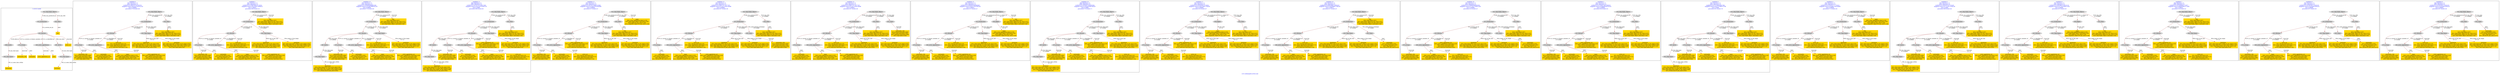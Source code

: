 digraph n0 {
fontcolor="blue"
remincross="true"
label="s18-s-indianapolis-artists.xml"
subgraph cluster_0 {
label="1-correct model"
n2[style="filled",color="white",fillcolor="lightgray",label="E12_Production1"];
n3[style="filled",color="white",fillcolor="lightgray",label="E21_Person1"];
n4[style="filled",color="white",fillcolor="lightgray",label="E69_Death1"];
n5[style="filled",color="white",fillcolor="lightgray",label="E74_Group1"];
n6[style="filled",color="white",fillcolor="lightgray",label="E82_Actor_Appellation1"];
n7[style="filled",color="white",fillcolor="lightgray",label="E67_Birth1"];
n8[shape="plaintext",style="filled",fillcolor="gold",label="artist_uri"];
n9[style="filled",color="white",fillcolor="lightgray",label="E22_Man-Made_Object1"];
n10[style="filled",color="white",fillcolor="lightgray",label="E35_Title1"];
n11[shape="plaintext",style="filled",fillcolor="gold",label="title"];
n12[style="filled",color="white",fillcolor="lightgray",label="E52_Time-Span1"];
n13[shape="plaintext",style="filled",fillcolor="gold",label="birthDate"];
n14[style="filled",color="white",fillcolor="lightgray",label="E52_Time-Span2"];
n15[shape="plaintext",style="filled",fillcolor="gold",label="deathDate"];
n16[shape="plaintext",style="filled",fillcolor="gold",label="nationality_URI"];
n17[shape="plaintext",style="filled",fillcolor="gold",label="nationality"];
n18[shape="plaintext",style="filled",fillcolor="gold",label="artist_appellation_uri"];
n19[shape="plaintext",style="filled",fillcolor="gold",label="name"];
}
subgraph cluster_1 {
label="candidate 0\nlink coherence:1.0\nnode coherence:1.0\nconfidence:0.4982437347656761\nmapping score:0.5619145782552254\ncost:13.99909\n-precision:0.79-recall:0.65"
n21[style="filled",color="white",fillcolor="lightgray",label="E12_Production1"];
n22[style="filled",color="white",fillcolor="lightgray",label="E21_Person1"];
n23[style="filled",color="white",fillcolor="lightgray",label="E52_Time-Span2"];
n24[style="filled",color="white",fillcolor="lightgray",label="E74_Group1"];
n25[style="filled",color="white",fillcolor="lightgray",label="E82_Actor_Appellation1"];
n26[style="filled",color="white",fillcolor="lightgray",label="E22_Man-Made_Object1"];
n27[style="filled",color="white",fillcolor="lightgray",label="E35_Title1"];
n28[shape="plaintext",style="filled",fillcolor="gold",label="deathDate\n[E52_Time-Span,P82b_end_of_the_end,0.534]\n[E52_Time-Span,P82_at_some_time_within,0.325]\n[E52_Time-Span,P82a_begin_of_the_begin,0.088]\n[E12_Production,P3_has_note,0.054]"];
n29[shape="plaintext",style="filled",fillcolor="gold",label="title\n[E35_Title,label,0.367]\n[E22_Man-Made_Object,P3_has_note,0.237]\n[E73_Information_Object,P3_has_note,0.203]\n[E22_Man-Made_Object,classLink,0.194]"];
n30[shape="plaintext",style="filled",fillcolor="gold",label="nationality_URI\n[E74_Group,classLink,0.668]\n[E55_Type,classLink,0.194]\n[E57_Material,classLink,0.089]\n[E55_Type,label,0.048]"];
n31[shape="plaintext",style="filled",fillcolor="gold",label="name\n[E82_Actor_Appellation,label,0.478]\n[E22_Man-Made_Object,classLink,0.256]\n[E30_Right,P3_has_note,0.158]\n[E33_Linguistic_Object,P3_has_note,0.108]"];
n32[shape="plaintext",style="filled",fillcolor="gold",label="birthDate\n[E52_Time-Span,P82a_begin_of_the_begin,0.581]\n[E52_Time-Span,P82_at_some_time_within,0.261]\n[E52_Time-Span,P82b_end_of_the_end,0.119]\n[E52_Time-Span,label,0.04]"];
n33[shape="plaintext",style="filled",fillcolor="gold",label="artist_appellation_uri\n[E82_Actor_Appellation,classLink,0.526]\n[E21_Person,classLink,0.383]\n[E39_Actor,classLink,0.056]\n[E78_Collection,classLink,0.034]"];
n34[shape="plaintext",style="filled",fillcolor="gold",label="nationality\n[E74_Group,label,0.503]\n[E74_Group,classLink,0.292]\n[E55_Type,label,0.13]\n[E21_Person,P3_has_note,0.075]"];
n35[shape="plaintext",style="filled",fillcolor="gold",label="artist_uri\n[E21_Person,classLink,0.33]\n[E82_Actor_Appellation,classLink,0.275]\n[E39_Actor,classLink,0.267]\n[E78_Collection,classLink,0.128]"];
}
subgraph cluster_2 {
label="candidate 1\nlink coherence:1.0\nnode coherence:1.0\nconfidence:0.47660786416718354\nmapping score:0.5547026213890612\ncost:12.99925\n-precision:0.69-recall:0.53"
n37[style="filled",color="white",fillcolor="lightgray",label="E12_Production1"];
n38[style="filled",color="white",fillcolor="lightgray",label="E21_Person1"];
n39[style="filled",color="white",fillcolor="lightgray",label="E52_Time-Span2"];
n40[style="filled",color="white",fillcolor="lightgray",label="E74_Group1"];
n41[style="filled",color="white",fillcolor="lightgray",label="E82_Actor_Appellation1"];
n42[style="filled",color="white",fillcolor="lightgray",label="E22_Man-Made_Object1"];
n43[shape="plaintext",style="filled",fillcolor="gold",label="deathDate\n[E52_Time-Span,P82b_end_of_the_end,0.534]\n[E52_Time-Span,P82_at_some_time_within,0.325]\n[E52_Time-Span,P82a_begin_of_the_begin,0.088]\n[E12_Production,P3_has_note,0.054]"];
n44[shape="plaintext",style="filled",fillcolor="gold",label="nationality_URI\n[E74_Group,classLink,0.668]\n[E55_Type,classLink,0.194]\n[E57_Material,classLink,0.089]\n[E55_Type,label,0.048]"];
n45[shape="plaintext",style="filled",fillcolor="gold",label="name\n[E82_Actor_Appellation,label,0.478]\n[E22_Man-Made_Object,classLink,0.256]\n[E30_Right,P3_has_note,0.158]\n[E33_Linguistic_Object,P3_has_note,0.108]"];
n46[shape="plaintext",style="filled",fillcolor="gold",label="title\n[E35_Title,label,0.367]\n[E22_Man-Made_Object,P3_has_note,0.237]\n[E73_Information_Object,P3_has_note,0.203]\n[E22_Man-Made_Object,classLink,0.194]"];
n47[shape="plaintext",style="filled",fillcolor="gold",label="birthDate\n[E52_Time-Span,P82a_begin_of_the_begin,0.581]\n[E52_Time-Span,P82_at_some_time_within,0.261]\n[E52_Time-Span,P82b_end_of_the_end,0.119]\n[E52_Time-Span,label,0.04]"];
n48[shape="plaintext",style="filled",fillcolor="gold",label="artist_appellation_uri\n[E82_Actor_Appellation,classLink,0.526]\n[E21_Person,classLink,0.383]\n[E39_Actor,classLink,0.056]\n[E78_Collection,classLink,0.034]"];
n49[shape="plaintext",style="filled",fillcolor="gold",label="nationality\n[E74_Group,label,0.503]\n[E74_Group,classLink,0.292]\n[E55_Type,label,0.13]\n[E21_Person,P3_has_note,0.075]"];
n50[shape="plaintext",style="filled",fillcolor="gold",label="artist_uri\n[E21_Person,classLink,0.33]\n[E82_Actor_Appellation,classLink,0.275]\n[E39_Actor,classLink,0.267]\n[E78_Collection,classLink,0.128]"];
}
subgraph cluster_3 {
label="candidate 10\nlink coherence:1.0\nnode coherence:1.0\nconfidence:0.4504805698662469\nmapping score:0.5251601899554156\ncost:14.99906\n-precision:0.73-recall:0.65"
n52[style="filled",color="white",fillcolor="lightgray",label="E12_Production1"];
n53[style="filled",color="white",fillcolor="lightgray",label="E21_Person1"];
n54[style="filled",color="white",fillcolor="lightgray",label="E52_Time-Span2"];
n55[style="filled",color="white",fillcolor="lightgray",label="E67_Birth1"];
n56[style="filled",color="white",fillcolor="lightgray",label="E74_Group1"];
n57[style="filled",color="white",fillcolor="lightgray",label="E82_Actor_Appellation1"];
n58[style="filled",color="white",fillcolor="lightgray",label="E22_Man-Made_Object1"];
n59[style="filled",color="white",fillcolor="lightgray",label="E52_Time-Span1"];
n60[shape="plaintext",style="filled",fillcolor="gold",label="nationality_URI\n[E74_Group,classLink,0.668]\n[E55_Type,classLink,0.194]\n[E57_Material,classLink,0.089]\n[E55_Type,label,0.048]"];
n61[shape="plaintext",style="filled",fillcolor="gold",label="name\n[E82_Actor_Appellation,label,0.478]\n[E22_Man-Made_Object,classLink,0.256]\n[E30_Right,P3_has_note,0.158]\n[E33_Linguistic_Object,P3_has_note,0.108]"];
n62[shape="plaintext",style="filled",fillcolor="gold",label="title\n[E35_Title,label,0.367]\n[E22_Man-Made_Object,P3_has_note,0.237]\n[E73_Information_Object,P3_has_note,0.203]\n[E22_Man-Made_Object,classLink,0.194]"];
n63[shape="plaintext",style="filled",fillcolor="gold",label="birthDate\n[E52_Time-Span,P82a_begin_of_the_begin,0.581]\n[E52_Time-Span,P82_at_some_time_within,0.261]\n[E52_Time-Span,P82b_end_of_the_end,0.119]\n[E52_Time-Span,label,0.04]"];
n64[shape="plaintext",style="filled",fillcolor="gold",label="artist_appellation_uri\n[E82_Actor_Appellation,classLink,0.526]\n[E21_Person,classLink,0.383]\n[E39_Actor,classLink,0.056]\n[E78_Collection,classLink,0.034]"];
n65[shape="plaintext",style="filled",fillcolor="gold",label="deathDate\n[E52_Time-Span,P82b_end_of_the_end,0.534]\n[E52_Time-Span,P82_at_some_time_within,0.325]\n[E52_Time-Span,P82a_begin_of_the_begin,0.088]\n[E12_Production,P3_has_note,0.054]"];
n66[shape="plaintext",style="filled",fillcolor="gold",label="nationality\n[E74_Group,label,0.503]\n[E74_Group,classLink,0.292]\n[E55_Type,label,0.13]\n[E21_Person,P3_has_note,0.075]"];
n67[shape="plaintext",style="filled",fillcolor="gold",label="artist_uri\n[E21_Person,classLink,0.33]\n[E82_Actor_Appellation,classLink,0.275]\n[E39_Actor,classLink,0.267]\n[E78_Collection,classLink,0.128]"];
}
subgraph cluster_4 {
label="candidate 11\nlink coherence:1.0\nnode coherence:1.0\nconfidence:0.44745742256912363\nmapping score:0.5241524741897079\ncost:15.9989\n-precision:0.69-recall:0.65"
n69[style="filled",color="white",fillcolor="lightgray",label="E12_Production1"];
n70[style="filled",color="white",fillcolor="lightgray",label="E21_Person1"];
n71[style="filled",color="white",fillcolor="lightgray",label="E52_Time-Span2"];
n72[style="filled",color="white",fillcolor="lightgray",label="E67_Birth1"];
n73[style="filled",color="white",fillcolor="lightgray",label="E74_Group1"];
n74[style="filled",color="white",fillcolor="lightgray",label="E82_Actor_Appellation1"];
n75[style="filled",color="white",fillcolor="lightgray",label="E22_Man-Made_Object1"];
n76[style="filled",color="white",fillcolor="lightgray",label="E35_Title1"];
n77[style="filled",color="white",fillcolor="lightgray",label="E52_Time-Span1"];
n78[shape="plaintext",style="filled",fillcolor="gold",label="title\n[E35_Title,label,0.367]\n[E22_Man-Made_Object,P3_has_note,0.237]\n[E73_Information_Object,P3_has_note,0.203]\n[E22_Man-Made_Object,classLink,0.194]"];
n79[shape="plaintext",style="filled",fillcolor="gold",label="nationality_URI\n[E74_Group,classLink,0.668]\n[E55_Type,classLink,0.194]\n[E57_Material,classLink,0.089]\n[E55_Type,label,0.048]"];
n80[shape="plaintext",style="filled",fillcolor="gold",label="name\n[E82_Actor_Appellation,label,0.478]\n[E22_Man-Made_Object,classLink,0.256]\n[E30_Right,P3_has_note,0.158]\n[E33_Linguistic_Object,P3_has_note,0.108]"];
n81[shape="plaintext",style="filled",fillcolor="gold",label="birthDate\n[E52_Time-Span,P82a_begin_of_the_begin,0.581]\n[E52_Time-Span,P82_at_some_time_within,0.261]\n[E52_Time-Span,P82b_end_of_the_end,0.119]\n[E52_Time-Span,label,0.04]"];
n82[shape="plaintext",style="filled",fillcolor="gold",label="artist_uri\n[E21_Person,classLink,0.33]\n[E82_Actor_Appellation,classLink,0.275]\n[E39_Actor,classLink,0.267]\n[E78_Collection,classLink,0.128]"];
n83[shape="plaintext",style="filled",fillcolor="gold",label="deathDate\n[E52_Time-Span,P82b_end_of_the_end,0.534]\n[E52_Time-Span,P82_at_some_time_within,0.325]\n[E52_Time-Span,P82a_begin_of_the_begin,0.088]\n[E12_Production,P3_has_note,0.054]"];
n84[shape="plaintext",style="filled",fillcolor="gold",label="nationality\n[E74_Group,label,0.503]\n[E74_Group,classLink,0.292]\n[E55_Type,label,0.13]\n[E21_Person,P3_has_note,0.075]"];
n85[shape="plaintext",style="filled",fillcolor="gold",label="artist_appellation_uri\n[E82_Actor_Appellation,classLink,0.526]\n[E21_Person,classLink,0.383]\n[E39_Actor,classLink,0.056]\n[E78_Collection,classLink,0.034]"];
}
subgraph cluster_5 {
label="candidate 12\nlink coherence:1.0\nnode coherence:1.0\nconfidence:0.44576115988142606\nmapping score:0.5235870532938086\ncost:13.99909\n-precision:0.57-recall:0.47"
n87[style="filled",color="white",fillcolor="lightgray",label="E12_Production1"];
n88[style="filled",color="white",fillcolor="lightgray",label="E21_Person1"];
n89[style="filled",color="white",fillcolor="lightgray",label="E52_Time-Span2"];
n90[style="filled",color="white",fillcolor="lightgray",label="E74_Group1"];
n91[style="filled",color="white",fillcolor="lightgray",label="E82_Actor_Appellation1"];
n92[style="filled",color="white",fillcolor="lightgray",label="E22_Man-Made_Object1"];
n93[style="filled",color="white",fillcolor="lightgray",label="E35_Title1"];
n94[shape="plaintext",style="filled",fillcolor="gold",label="deathDate\n[E52_Time-Span,P82b_end_of_the_end,0.534]\n[E52_Time-Span,P82_at_some_time_within,0.325]\n[E52_Time-Span,P82a_begin_of_the_begin,0.088]\n[E12_Production,P3_has_note,0.054]"];
n95[shape="plaintext",style="filled",fillcolor="gold",label="title\n[E35_Title,label,0.367]\n[E22_Man-Made_Object,P3_has_note,0.237]\n[E73_Information_Object,P3_has_note,0.203]\n[E22_Man-Made_Object,classLink,0.194]"];
n96[shape="plaintext",style="filled",fillcolor="gold",label="nationality_URI\n[E74_Group,classLink,0.668]\n[E55_Type,classLink,0.194]\n[E57_Material,classLink,0.089]\n[E55_Type,label,0.048]"];
n97[shape="plaintext",style="filled",fillcolor="gold",label="name\n[E82_Actor_Appellation,label,0.478]\n[E22_Man-Made_Object,classLink,0.256]\n[E30_Right,P3_has_note,0.158]\n[E33_Linguistic_Object,P3_has_note,0.108]"];
n98[shape="plaintext",style="filled",fillcolor="gold",label="birthDate\n[E52_Time-Span,P82a_begin_of_the_begin,0.581]\n[E52_Time-Span,P82_at_some_time_within,0.261]\n[E52_Time-Span,P82b_end_of_the_end,0.119]\n[E52_Time-Span,label,0.04]"];
n99[shape="plaintext",style="filled",fillcolor="gold",label="artist_uri\n[E21_Person,classLink,0.33]\n[E82_Actor_Appellation,classLink,0.275]\n[E39_Actor,classLink,0.267]\n[E78_Collection,classLink,0.128]"];
n100[shape="plaintext",style="filled",fillcolor="gold",label="nationality\n[E74_Group,label,0.503]\n[E74_Group,classLink,0.292]\n[E55_Type,label,0.13]\n[E21_Person,P3_has_note,0.075]"];
n101[shape="plaintext",style="filled",fillcolor="gold",label="artist_appellation_uri\n[E82_Actor_Appellation,classLink,0.526]\n[E21_Person,classLink,0.383]\n[E39_Actor,classLink,0.056]\n[E78_Collection,classLink,0.034]"];
}
subgraph cluster_6 {
label="candidate 13\nlink coherence:1.0\nnode coherence:1.0\nconfidence:0.4390113174477297\nmapping score:0.5213371058159099\ncost:14.99899\n-precision:0.67-recall:0.59"
n103[style="filled",color="white",fillcolor="lightgray",label="E12_Production1"];
n104[style="filled",color="white",fillcolor="lightgray",label="E21_Person1"];
n105[style="filled",color="white",fillcolor="lightgray",label="E52_Time-Span2"];
n106[style="filled",color="white",fillcolor="lightgray",label="E55_Type1"];
n107[style="filled",color="white",fillcolor="lightgray",label="E74_Group1"];
n108[style="filled",color="white",fillcolor="lightgray",label="E82_Actor_Appellation1"];
n109[style="filled",color="white",fillcolor="lightgray",label="E22_Man-Made_Object1"];
n110[style="filled",color="white",fillcolor="lightgray",label="E35_Title1"];
n111[shape="plaintext",style="filled",fillcolor="gold",label="deathDate\n[E52_Time-Span,P82b_end_of_the_end,0.534]\n[E52_Time-Span,P82_at_some_time_within,0.325]\n[E52_Time-Span,P82a_begin_of_the_begin,0.088]\n[E12_Production,P3_has_note,0.054]"];
n112[shape="plaintext",style="filled",fillcolor="gold",label="title\n[E35_Title,label,0.367]\n[E22_Man-Made_Object,P3_has_note,0.237]\n[E73_Information_Object,P3_has_note,0.203]\n[E22_Man-Made_Object,classLink,0.194]"];
n113[shape="plaintext",style="filled",fillcolor="gold",label="nationality_URI\n[E74_Group,classLink,0.668]\n[E55_Type,classLink,0.194]\n[E57_Material,classLink,0.089]\n[E55_Type,label,0.048]"];
n114[shape="plaintext",style="filled",fillcolor="gold",label="name\n[E82_Actor_Appellation,label,0.478]\n[E22_Man-Made_Object,classLink,0.256]\n[E30_Right,P3_has_note,0.158]\n[E33_Linguistic_Object,P3_has_note,0.108]"];
n115[shape="plaintext",style="filled",fillcolor="gold",label="birthDate\n[E52_Time-Span,P82a_begin_of_the_begin,0.581]\n[E52_Time-Span,P82_at_some_time_within,0.261]\n[E52_Time-Span,P82b_end_of_the_end,0.119]\n[E52_Time-Span,label,0.04]"];
n116[shape="plaintext",style="filled",fillcolor="gold",label="artist_appellation_uri\n[E82_Actor_Appellation,classLink,0.526]\n[E21_Person,classLink,0.383]\n[E39_Actor,classLink,0.056]\n[E78_Collection,classLink,0.034]"];
n117[shape="plaintext",style="filled",fillcolor="gold",label="nationality\n[E74_Group,label,0.503]\n[E74_Group,classLink,0.292]\n[E55_Type,label,0.13]\n[E21_Person,P3_has_note,0.075]"];
n118[shape="plaintext",style="filled",fillcolor="gold",label="artist_uri\n[E21_Person,classLink,0.33]\n[E82_Actor_Appellation,classLink,0.275]\n[E39_Actor,classLink,0.267]\n[E78_Collection,classLink,0.128]"];
}
subgraph cluster_7 {
label="candidate 14\nlink coherence:1.0\nnode coherence:1.0\nconfidence:0.4390113174477297\nmapping score:0.5213371058159099\ncost:14.99904\n-precision:0.67-recall:0.59"
n120[style="filled",color="white",fillcolor="lightgray",label="E12_Production1"];
n121[style="filled",color="white",fillcolor="lightgray",label="E21_Person1"];
n122[style="filled",color="white",fillcolor="lightgray",label="E52_Time-Span2"];
n123[style="filled",color="white",fillcolor="lightgray",label="E74_Group1"];
n124[style="filled",color="white",fillcolor="lightgray",label="E82_Actor_Appellation1"];
n125[style="filled",color="white",fillcolor="lightgray",label="E22_Man-Made_Object1"];
n126[style="filled",color="white",fillcolor="lightgray",label="E35_Title1"];
n127[style="filled",color="white",fillcolor="lightgray",label="E55_Type2"];
n128[shape="plaintext",style="filled",fillcolor="gold",label="deathDate\n[E52_Time-Span,P82b_end_of_the_end,0.534]\n[E52_Time-Span,P82_at_some_time_within,0.325]\n[E52_Time-Span,P82a_begin_of_the_begin,0.088]\n[E12_Production,P3_has_note,0.054]"];
n129[shape="plaintext",style="filled",fillcolor="gold",label="title\n[E35_Title,label,0.367]\n[E22_Man-Made_Object,P3_has_note,0.237]\n[E73_Information_Object,P3_has_note,0.203]\n[E22_Man-Made_Object,classLink,0.194]"];
n130[shape="plaintext",style="filled",fillcolor="gold",label="name\n[E82_Actor_Appellation,label,0.478]\n[E22_Man-Made_Object,classLink,0.256]\n[E30_Right,P3_has_note,0.158]\n[E33_Linguistic_Object,P3_has_note,0.108]"];
n131[shape="plaintext",style="filled",fillcolor="gold",label="birthDate\n[E52_Time-Span,P82a_begin_of_the_begin,0.581]\n[E52_Time-Span,P82_at_some_time_within,0.261]\n[E52_Time-Span,P82b_end_of_the_end,0.119]\n[E52_Time-Span,label,0.04]"];
n132[shape="plaintext",style="filled",fillcolor="gold",label="nationality_URI\n[E74_Group,classLink,0.668]\n[E55_Type,classLink,0.194]\n[E57_Material,classLink,0.089]\n[E55_Type,label,0.048]"];
n133[shape="plaintext",style="filled",fillcolor="gold",label="artist_appellation_uri\n[E82_Actor_Appellation,classLink,0.526]\n[E21_Person,classLink,0.383]\n[E39_Actor,classLink,0.056]\n[E78_Collection,classLink,0.034]"];
n134[shape="plaintext",style="filled",fillcolor="gold",label="nationality\n[E74_Group,label,0.503]\n[E74_Group,classLink,0.292]\n[E55_Type,label,0.13]\n[E21_Person,P3_has_note,0.075]"];
n135[shape="plaintext",style="filled",fillcolor="gold",label="artist_uri\n[E21_Person,classLink,0.33]\n[E82_Actor_Appellation,classLink,0.275]\n[E39_Actor,classLink,0.267]\n[E78_Collection,classLink,0.128]"];
}
subgraph cluster_8 {
label="candidate 15\nlink coherence:1.0\nnode coherence:1.0\nconfidence:0.43656354460960867\nmapping score:0.5205211815365361\ncost:13.99925\n-precision:0.57-recall:0.47"
n137[style="filled",color="white",fillcolor="lightgray",label="E12_Production1"];
n138[style="filled",color="white",fillcolor="lightgray",label="E21_Person1"];
n139[style="filled",color="white",fillcolor="lightgray",label="E52_Time-Span2"];
n140[style="filled",color="white",fillcolor="lightgray",label="E74_Group1"];
n141[style="filled",color="white",fillcolor="lightgray",label="E82_Actor_Appellation1"];
n142[style="filled",color="white",fillcolor="lightgray",label="E22_Man-Made_Object1"];
n143[style="filled",color="white",fillcolor="lightgray",label="E30_Right1"];
n144[shape="plaintext",style="filled",fillcolor="gold",label="deathDate\n[E52_Time-Span,P82b_end_of_the_end,0.534]\n[E52_Time-Span,P82_at_some_time_within,0.325]\n[E52_Time-Span,P82a_begin_of_the_begin,0.088]\n[E12_Production,P3_has_note,0.054]"];
n145[shape="plaintext",style="filled",fillcolor="gold",label="nationality_URI\n[E74_Group,classLink,0.668]\n[E55_Type,classLink,0.194]\n[E57_Material,classLink,0.089]\n[E55_Type,label,0.048]"];
n146[shape="plaintext",style="filled",fillcolor="gold",label="title\n[E35_Title,label,0.367]\n[E22_Man-Made_Object,P3_has_note,0.237]\n[E73_Information_Object,P3_has_note,0.203]\n[E22_Man-Made_Object,classLink,0.194]"];
n147[shape="plaintext",style="filled",fillcolor="gold",label="birthDate\n[E52_Time-Span,P82a_begin_of_the_begin,0.581]\n[E52_Time-Span,P82_at_some_time_within,0.261]\n[E52_Time-Span,P82b_end_of_the_end,0.119]\n[E52_Time-Span,label,0.04]"];
n148[shape="plaintext",style="filled",fillcolor="gold",label="artist_appellation_uri\n[E82_Actor_Appellation,classLink,0.526]\n[E21_Person,classLink,0.383]\n[E39_Actor,classLink,0.056]\n[E78_Collection,classLink,0.034]"];
n149[shape="plaintext",style="filled",fillcolor="gold",label="name\n[E82_Actor_Appellation,label,0.478]\n[E22_Man-Made_Object,classLink,0.256]\n[E30_Right,P3_has_note,0.158]\n[E33_Linguistic_Object,P3_has_note,0.108]"];
n150[shape="plaintext",style="filled",fillcolor="gold",label="nationality\n[E74_Group,label,0.503]\n[E74_Group,classLink,0.292]\n[E55_Type,label,0.13]\n[E21_Person,P3_has_note,0.075]"];
n151[shape="plaintext",style="filled",fillcolor="gold",label="artist_uri\n[E21_Person,classLink,0.33]\n[E82_Actor_Appellation,classLink,0.275]\n[E39_Actor,classLink,0.267]\n[E78_Collection,classLink,0.128]"];
}
subgraph cluster_9 {
label="candidate 16\nlink coherence:1.0\nnode coherence:1.0\nconfidence:0.43358471585682884\nmapping score:0.5195282386189429\ncost:15.9989\n-precision:0.75-recall:0.71"
n153[style="filled",color="white",fillcolor="lightgray",label="E12_Production1"];
n154[style="filled",color="white",fillcolor="lightgray",label="E21_Person1"];
n155[style="filled",color="white",fillcolor="lightgray",label="E52_Time-Span2"];
n156[style="filled",color="white",fillcolor="lightgray",label="E67_Birth1"];
n157[style="filled",color="white",fillcolor="lightgray",label="E74_Group1"];
n158[style="filled",color="white",fillcolor="lightgray",label="E82_Actor_Appellation1"];
n159[style="filled",color="white",fillcolor="lightgray",label="E22_Man-Made_Object1"];
n160[style="filled",color="white",fillcolor="lightgray",label="E35_Title1"];
n161[style="filled",color="white",fillcolor="lightgray",label="E52_Time-Span1"];
n162[shape="plaintext",style="filled",fillcolor="gold",label="deathDate\n[E52_Time-Span,P82b_end_of_the_end,0.534]\n[E52_Time-Span,P82_at_some_time_within,0.325]\n[E52_Time-Span,P82a_begin_of_the_begin,0.088]\n[E12_Production,P3_has_note,0.054]"];
n163[shape="plaintext",style="filled",fillcolor="gold",label="title\n[E35_Title,label,0.367]\n[E22_Man-Made_Object,P3_has_note,0.237]\n[E73_Information_Object,P3_has_note,0.203]\n[E22_Man-Made_Object,classLink,0.194]"];
n164[shape="plaintext",style="filled",fillcolor="gold",label="nationality_URI\n[E74_Group,classLink,0.668]\n[E55_Type,classLink,0.194]\n[E57_Material,classLink,0.089]\n[E55_Type,label,0.048]"];
n165[shape="plaintext",style="filled",fillcolor="gold",label="name\n[E82_Actor_Appellation,label,0.478]\n[E22_Man-Made_Object,classLink,0.256]\n[E30_Right,P3_has_note,0.158]\n[E33_Linguistic_Object,P3_has_note,0.108]"];
n166[shape="plaintext",style="filled",fillcolor="gold",label="artist_uri\n[E21_Person,classLink,0.33]\n[E82_Actor_Appellation,classLink,0.275]\n[E39_Actor,classLink,0.267]\n[E78_Collection,classLink,0.128]"];
n167[shape="plaintext",style="filled",fillcolor="gold",label="birthDate\n[E52_Time-Span,P82a_begin_of_the_begin,0.581]\n[E52_Time-Span,P82_at_some_time_within,0.261]\n[E52_Time-Span,P82b_end_of_the_end,0.119]\n[E52_Time-Span,label,0.04]"];
n168[shape="plaintext",style="filled",fillcolor="gold",label="nationality\n[E74_Group,label,0.503]\n[E74_Group,classLink,0.292]\n[E55_Type,label,0.13]\n[E21_Person,P3_has_note,0.075]"];
n169[shape="plaintext",style="filled",fillcolor="gold",label="artist_appellation_uri\n[E82_Actor_Appellation,classLink,0.526]\n[E21_Person,classLink,0.383]\n[E39_Actor,classLink,0.056]\n[E78_Collection,classLink,0.034]"];
}
subgraph cluster_10 {
label="candidate 17\nlink coherence:1.0\nnode coherence:1.0\nconfidence:0.4335403973124854\nmapping score:0.5195134657708285\ncost:14.99909\n-precision:0.53-recall:0.47"
n171[style="filled",color="white",fillcolor="lightgray",label="E12_Production1"];
n172[style="filled",color="white",fillcolor="lightgray",label="E21_Person1"];
n173[style="filled",color="white",fillcolor="lightgray",label="E52_Time-Span2"];
n174[style="filled",color="white",fillcolor="lightgray",label="E74_Group1"];
n175[style="filled",color="white",fillcolor="lightgray",label="E82_Actor_Appellation1"];
n176[style="filled",color="white",fillcolor="lightgray",label="E22_Man-Made_Object1"];
n177[style="filled",color="white",fillcolor="lightgray",label="E30_Right1"];
n178[style="filled",color="white",fillcolor="lightgray",label="E35_Title1"];
n179[shape="plaintext",style="filled",fillcolor="gold",label="deathDate\n[E52_Time-Span,P82b_end_of_the_end,0.534]\n[E52_Time-Span,P82_at_some_time_within,0.325]\n[E52_Time-Span,P82a_begin_of_the_begin,0.088]\n[E12_Production,P3_has_note,0.054]"];
n180[shape="plaintext",style="filled",fillcolor="gold",label="title\n[E35_Title,label,0.367]\n[E22_Man-Made_Object,P3_has_note,0.237]\n[E73_Information_Object,P3_has_note,0.203]\n[E22_Man-Made_Object,classLink,0.194]"];
n181[shape="plaintext",style="filled",fillcolor="gold",label="nationality_URI\n[E74_Group,classLink,0.668]\n[E55_Type,classLink,0.194]\n[E57_Material,classLink,0.089]\n[E55_Type,label,0.048]"];
n182[shape="plaintext",style="filled",fillcolor="gold",label="birthDate\n[E52_Time-Span,P82a_begin_of_the_begin,0.581]\n[E52_Time-Span,P82_at_some_time_within,0.261]\n[E52_Time-Span,P82b_end_of_the_end,0.119]\n[E52_Time-Span,label,0.04]"];
n183[shape="plaintext",style="filled",fillcolor="gold",label="artist_uri\n[E21_Person,classLink,0.33]\n[E82_Actor_Appellation,classLink,0.275]\n[E39_Actor,classLink,0.267]\n[E78_Collection,classLink,0.128]"];
n184[shape="plaintext",style="filled",fillcolor="gold",label="name\n[E82_Actor_Appellation,label,0.478]\n[E22_Man-Made_Object,classLink,0.256]\n[E30_Right,P3_has_note,0.158]\n[E33_Linguistic_Object,P3_has_note,0.108]"];
n185[shape="plaintext",style="filled",fillcolor="gold",label="nationality\n[E74_Group,label,0.503]\n[E74_Group,classLink,0.292]\n[E55_Type,label,0.13]\n[E21_Person,P3_has_note,0.075]"];
n186[shape="plaintext",style="filled",fillcolor="gold",label="artist_appellation_uri\n[E82_Actor_Appellation,classLink,0.526]\n[E21_Person,classLink,0.383]\n[E39_Actor,classLink,0.056]\n[E78_Collection,classLink,0.034]"];
}
subgraph cluster_11 {
label="candidate 18\nlink coherence:1.0\nnode coherence:1.0\nconfidence:0.43001698715656167\nmapping score:0.5183389957188539\ncost:13.99915\n-precision:0.57-recall:0.47"
n188[style="filled",color="white",fillcolor="lightgray",label="E12_Production1"];
n189[style="filled",color="white",fillcolor="lightgray",label="E21_Person1"];
n190[style="filled",color="white",fillcolor="lightgray",label="E52_Time-Span2"];
n191[style="filled",color="white",fillcolor="lightgray",label="E55_Type1"];
n192[style="filled",color="white",fillcolor="lightgray",label="E74_Group1"];
n193[style="filled",color="white",fillcolor="lightgray",label="E82_Actor_Appellation1"];
n194[style="filled",color="white",fillcolor="lightgray",label="E22_Man-Made_Object1"];
n195[shape="plaintext",style="filled",fillcolor="gold",label="deathDate\n[E52_Time-Span,P82b_end_of_the_end,0.534]\n[E52_Time-Span,P82_at_some_time_within,0.325]\n[E52_Time-Span,P82a_begin_of_the_begin,0.088]\n[E12_Production,P3_has_note,0.054]"];
n196[shape="plaintext",style="filled",fillcolor="gold",label="nationality_URI\n[E74_Group,classLink,0.668]\n[E55_Type,classLink,0.194]\n[E57_Material,classLink,0.089]\n[E55_Type,label,0.048]"];
n197[shape="plaintext",style="filled",fillcolor="gold",label="name\n[E82_Actor_Appellation,label,0.478]\n[E22_Man-Made_Object,classLink,0.256]\n[E30_Right,P3_has_note,0.158]\n[E33_Linguistic_Object,P3_has_note,0.108]"];
n198[shape="plaintext",style="filled",fillcolor="gold",label="title\n[E35_Title,label,0.367]\n[E22_Man-Made_Object,P3_has_note,0.237]\n[E73_Information_Object,P3_has_note,0.203]\n[E22_Man-Made_Object,classLink,0.194]"];
n199[shape="plaintext",style="filled",fillcolor="gold",label="birthDate\n[E52_Time-Span,P82a_begin_of_the_begin,0.581]\n[E52_Time-Span,P82_at_some_time_within,0.261]\n[E52_Time-Span,P82b_end_of_the_end,0.119]\n[E52_Time-Span,label,0.04]"];
n200[shape="plaintext",style="filled",fillcolor="gold",label="artist_appellation_uri\n[E82_Actor_Appellation,classLink,0.526]\n[E21_Person,classLink,0.383]\n[E39_Actor,classLink,0.056]\n[E78_Collection,classLink,0.034]"];
n201[shape="plaintext",style="filled",fillcolor="gold",label="nationality\n[E74_Group,label,0.503]\n[E74_Group,classLink,0.292]\n[E55_Type,label,0.13]\n[E21_Person,P3_has_note,0.075]"];
n202[shape="plaintext",style="filled",fillcolor="gold",label="artist_uri\n[E21_Person,classLink,0.33]\n[E82_Actor_Appellation,classLink,0.275]\n[E39_Actor,classLink,0.267]\n[E78_Collection,classLink,0.128]"];
}
subgraph cluster_12 {
label="candidate 19\nlink coherence:1.0\nnode coherence:1.0\nconfidence:0.4269938398594384\nmapping score:0.5173312799531461\ncost:14.99899\n-precision:0.53-recall:0.47"
n204[style="filled",color="white",fillcolor="lightgray",label="E12_Production1"];
n205[style="filled",color="white",fillcolor="lightgray",label="E21_Person1"];
n206[style="filled",color="white",fillcolor="lightgray",label="E52_Time-Span2"];
n207[style="filled",color="white",fillcolor="lightgray",label="E55_Type1"];
n208[style="filled",color="white",fillcolor="lightgray",label="E74_Group1"];
n209[style="filled",color="white",fillcolor="lightgray",label="E82_Actor_Appellation1"];
n210[style="filled",color="white",fillcolor="lightgray",label="E22_Man-Made_Object1"];
n211[style="filled",color="white",fillcolor="lightgray",label="E35_Title1"];
n212[shape="plaintext",style="filled",fillcolor="gold",label="deathDate\n[E52_Time-Span,P82b_end_of_the_end,0.534]\n[E52_Time-Span,P82_at_some_time_within,0.325]\n[E52_Time-Span,P82a_begin_of_the_begin,0.088]\n[E12_Production,P3_has_note,0.054]"];
n213[shape="plaintext",style="filled",fillcolor="gold",label="title\n[E35_Title,label,0.367]\n[E22_Man-Made_Object,P3_has_note,0.237]\n[E73_Information_Object,P3_has_note,0.203]\n[E22_Man-Made_Object,classLink,0.194]"];
n214[shape="plaintext",style="filled",fillcolor="gold",label="nationality_URI\n[E74_Group,classLink,0.668]\n[E55_Type,classLink,0.194]\n[E57_Material,classLink,0.089]\n[E55_Type,label,0.048]"];
n215[shape="plaintext",style="filled",fillcolor="gold",label="name\n[E82_Actor_Appellation,label,0.478]\n[E22_Man-Made_Object,classLink,0.256]\n[E30_Right,P3_has_note,0.158]\n[E33_Linguistic_Object,P3_has_note,0.108]"];
n216[shape="plaintext",style="filled",fillcolor="gold",label="birthDate\n[E52_Time-Span,P82a_begin_of_the_begin,0.581]\n[E52_Time-Span,P82_at_some_time_within,0.261]\n[E52_Time-Span,P82b_end_of_the_end,0.119]\n[E52_Time-Span,label,0.04]"];
n217[shape="plaintext",style="filled",fillcolor="gold",label="artist_uri\n[E21_Person,classLink,0.33]\n[E82_Actor_Appellation,classLink,0.275]\n[E39_Actor,classLink,0.267]\n[E78_Collection,classLink,0.128]"];
n218[shape="plaintext",style="filled",fillcolor="gold",label="nationality\n[E74_Group,label,0.503]\n[E74_Group,classLink,0.292]\n[E55_Type,label,0.13]\n[E21_Person,P3_has_note,0.075]"];
n219[shape="plaintext",style="filled",fillcolor="gold",label="artist_appellation_uri\n[E82_Actor_Appellation,classLink,0.526]\n[E21_Person,classLink,0.383]\n[E39_Actor,classLink,0.056]\n[E78_Collection,classLink,0.034]"];
}
subgraph cluster_13 {
label="candidate 2\nlink coherence:1.0\nnode coherence:1.0\nconfidence:0.47358471687006026\nmapping score:0.5536949056233534\ncost:13.99909\n-precision:0.64-recall:0.53"
n221[style="filled",color="white",fillcolor="lightgray",label="E12_Production1"];
n222[style="filled",color="white",fillcolor="lightgray",label="E21_Person1"];
n223[style="filled",color="white",fillcolor="lightgray",label="E52_Time-Span2"];
n224[style="filled",color="white",fillcolor="lightgray",label="E74_Group1"];
n225[style="filled",color="white",fillcolor="lightgray",label="E82_Actor_Appellation1"];
n226[style="filled",color="white",fillcolor="lightgray",label="E22_Man-Made_Object1"];
n227[style="filled",color="white",fillcolor="lightgray",label="E35_Title1"];
n228[shape="plaintext",style="filled",fillcolor="gold",label="deathDate\n[E52_Time-Span,P82b_end_of_the_end,0.534]\n[E52_Time-Span,P82_at_some_time_within,0.325]\n[E52_Time-Span,P82a_begin_of_the_begin,0.088]\n[E12_Production,P3_has_note,0.054]"];
n229[shape="plaintext",style="filled",fillcolor="gold",label="title\n[E35_Title,label,0.367]\n[E22_Man-Made_Object,P3_has_note,0.237]\n[E73_Information_Object,P3_has_note,0.203]\n[E22_Man-Made_Object,classLink,0.194]"];
n230[shape="plaintext",style="filled",fillcolor="gold",label="nationality_URI\n[E74_Group,classLink,0.668]\n[E55_Type,classLink,0.194]\n[E57_Material,classLink,0.089]\n[E55_Type,label,0.048]"];
n231[shape="plaintext",style="filled",fillcolor="gold",label="name\n[E82_Actor_Appellation,label,0.478]\n[E22_Man-Made_Object,classLink,0.256]\n[E30_Right,P3_has_note,0.158]\n[E33_Linguistic_Object,P3_has_note,0.108]"];
n232[shape="plaintext",style="filled",fillcolor="gold",label="birthDate\n[E52_Time-Span,P82a_begin_of_the_begin,0.581]\n[E52_Time-Span,P82_at_some_time_within,0.261]\n[E52_Time-Span,P82b_end_of_the_end,0.119]\n[E52_Time-Span,label,0.04]"];
n233[shape="plaintext",style="filled",fillcolor="gold",label="artist_uri\n[E21_Person,classLink,0.33]\n[E82_Actor_Appellation,classLink,0.275]\n[E39_Actor,classLink,0.267]\n[E78_Collection,classLink,0.128]"];
n234[shape="plaintext",style="filled",fillcolor="gold",label="nationality\n[E74_Group,label,0.503]\n[E74_Group,classLink,0.292]\n[E55_Type,label,0.13]\n[E21_Person,P3_has_note,0.075]"];
n235[shape="plaintext",style="filled",fillcolor="gold",label="artist_appellation_uri\n[E82_Actor_Appellation,classLink,0.526]\n[E21_Person,classLink,0.383]\n[E39_Actor,classLink,0.056]\n[E78_Collection,classLink,0.034]"];
}
subgraph cluster_14 {
label="candidate 3\nlink coherence:1.0\nnode coherence:1.0\nconfidence:0.4721164404647395\nmapping score:0.5323721468215799\ncost:15.9989\n-precision:0.81-recall:0.76"
n237[style="filled",color="white",fillcolor="lightgray",label="E12_Production1"];
n238[style="filled",color="white",fillcolor="lightgray",label="E21_Person1"];
n239[style="filled",color="white",fillcolor="lightgray",label="E52_Time-Span2"];
n240[style="filled",color="white",fillcolor="lightgray",label="E67_Birth1"];
n241[style="filled",color="white",fillcolor="lightgray",label="E74_Group1"];
n242[style="filled",color="white",fillcolor="lightgray",label="E82_Actor_Appellation1"];
n243[style="filled",color="white",fillcolor="lightgray",label="E22_Man-Made_Object1"];
n244[style="filled",color="white",fillcolor="lightgray",label="E35_Title1"];
n245[style="filled",color="white",fillcolor="lightgray",label="E52_Time-Span1"];
n246[shape="plaintext",style="filled",fillcolor="gold",label="title\n[E35_Title,label,0.367]\n[E22_Man-Made_Object,P3_has_note,0.237]\n[E73_Information_Object,P3_has_note,0.203]\n[E22_Man-Made_Object,classLink,0.194]"];
n247[shape="plaintext",style="filled",fillcolor="gold",label="nationality_URI\n[E74_Group,classLink,0.668]\n[E55_Type,classLink,0.194]\n[E57_Material,classLink,0.089]\n[E55_Type,label,0.048]"];
n248[shape="plaintext",style="filled",fillcolor="gold",label="name\n[E82_Actor_Appellation,label,0.478]\n[E22_Man-Made_Object,classLink,0.256]\n[E30_Right,P3_has_note,0.158]\n[E33_Linguistic_Object,P3_has_note,0.108]"];
n249[shape="plaintext",style="filled",fillcolor="gold",label="birthDate\n[E52_Time-Span,P82a_begin_of_the_begin,0.581]\n[E52_Time-Span,P82_at_some_time_within,0.261]\n[E52_Time-Span,P82b_end_of_the_end,0.119]\n[E52_Time-Span,label,0.04]"];
n250[shape="plaintext",style="filled",fillcolor="gold",label="artist_appellation_uri\n[E82_Actor_Appellation,classLink,0.526]\n[E21_Person,classLink,0.383]\n[E39_Actor,classLink,0.056]\n[E78_Collection,classLink,0.034]"];
n251[shape="plaintext",style="filled",fillcolor="gold",label="deathDate\n[E52_Time-Span,P82b_end_of_the_end,0.534]\n[E52_Time-Span,P82_at_some_time_within,0.325]\n[E52_Time-Span,P82a_begin_of_the_begin,0.088]\n[E12_Production,P3_has_note,0.054]"];
n252[shape="plaintext",style="filled",fillcolor="gold",label="nationality\n[E74_Group,label,0.503]\n[E74_Group,classLink,0.292]\n[E55_Type,label,0.13]\n[E21_Person,P3_has_note,0.075]"];
n253[shape="plaintext",style="filled",fillcolor="gold",label="artist_uri\n[E21_Person,classLink,0.33]\n[E82_Actor_Appellation,classLink,0.275]\n[E39_Actor,classLink,0.267]\n[E78_Collection,classLink,0.128]"];
}
subgraph cluster_15 {
label="candidate 4\nlink coherence:1.0\nnode coherence:1.0\nconfidence:0.4704201777770419\nmapping score:0.5318067259256806\ncost:13.99909\n-precision:0.71-recall:0.59"
n255[style="filled",color="white",fillcolor="lightgray",label="E12_Production1"];
n256[style="filled",color="white",fillcolor="lightgray",label="E21_Person1"];
n257[style="filled",color="white",fillcolor="lightgray",label="E52_Time-Span2"];
n258[style="filled",color="white",fillcolor="lightgray",label="E74_Group1"];
n259[style="filled",color="white",fillcolor="lightgray",label="E82_Actor_Appellation1"];
n260[style="filled",color="white",fillcolor="lightgray",label="E22_Man-Made_Object1"];
n261[style="filled",color="white",fillcolor="lightgray",label="E35_Title1"];
n262[shape="plaintext",style="filled",fillcolor="gold",label="deathDate\n[E52_Time-Span,P82b_end_of_the_end,0.534]\n[E52_Time-Span,P82_at_some_time_within,0.325]\n[E52_Time-Span,P82a_begin_of_the_begin,0.088]\n[E12_Production,P3_has_note,0.054]"];
n263[shape="plaintext",style="filled",fillcolor="gold",label="title\n[E35_Title,label,0.367]\n[E22_Man-Made_Object,P3_has_note,0.237]\n[E73_Information_Object,P3_has_note,0.203]\n[E22_Man-Made_Object,classLink,0.194]"];
n264[shape="plaintext",style="filled",fillcolor="gold",label="nationality_URI\n[E74_Group,classLink,0.668]\n[E55_Type,classLink,0.194]\n[E57_Material,classLink,0.089]\n[E55_Type,label,0.048]"];
n265[shape="plaintext",style="filled",fillcolor="gold",label="name\n[E82_Actor_Appellation,label,0.478]\n[E22_Man-Made_Object,classLink,0.256]\n[E30_Right,P3_has_note,0.158]\n[E33_Linguistic_Object,P3_has_note,0.108]"];
n266[shape="plaintext",style="filled",fillcolor="gold",label="birthDate\n[E52_Time-Span,P82a_begin_of_the_begin,0.581]\n[E52_Time-Span,P82_at_some_time_within,0.261]\n[E52_Time-Span,P82b_end_of_the_end,0.119]\n[E52_Time-Span,label,0.04]"];
n267[shape="plaintext",style="filled",fillcolor="gold",label="artist_appellation_uri\n[E82_Actor_Appellation,classLink,0.526]\n[E21_Person,classLink,0.383]\n[E39_Actor,classLink,0.056]\n[E78_Collection,classLink,0.034]"];
n268[shape="plaintext",style="filled",fillcolor="gold",label="nationality\n[E74_Group,label,0.503]\n[E74_Group,classLink,0.292]\n[E55_Type,label,0.13]\n[E21_Person,P3_has_note,0.075]"];
n269[shape="plaintext",style="filled",fillcolor="gold",label="artist_uri\n[E21_Person,classLink,0.33]\n[E82_Actor_Appellation,classLink,0.275]\n[E39_Actor,classLink,0.267]\n[E78_Collection,classLink,0.128]"];
}
subgraph cluster_16 {
label="candidate 5\nlink coherence:1.0\nnode coherence:1.0\nconfidence:0.4582437337524448\nmapping score:0.5277479112508149\ncost:15.9989\n-precision:0.88-recall:0.82"
n271[style="filled",color="white",fillcolor="lightgray",label="E12_Production1"];
n272[style="filled",color="white",fillcolor="lightgray",label="E21_Person1"];
n273[style="filled",color="white",fillcolor="lightgray",label="E52_Time-Span2"];
n274[style="filled",color="white",fillcolor="lightgray",label="E67_Birth1"];
n275[style="filled",color="white",fillcolor="lightgray",label="E74_Group1"];
n276[style="filled",color="white",fillcolor="lightgray",label="E82_Actor_Appellation1"];
n277[style="filled",color="white",fillcolor="lightgray",label="E22_Man-Made_Object1"];
n278[style="filled",color="white",fillcolor="lightgray",label="E35_Title1"];
n279[style="filled",color="white",fillcolor="lightgray",label="E52_Time-Span1"];
n280[shape="plaintext",style="filled",fillcolor="gold",label="deathDate\n[E52_Time-Span,P82b_end_of_the_end,0.534]\n[E52_Time-Span,P82_at_some_time_within,0.325]\n[E52_Time-Span,P82a_begin_of_the_begin,0.088]\n[E12_Production,P3_has_note,0.054]"];
n281[shape="plaintext",style="filled",fillcolor="gold",label="title\n[E35_Title,label,0.367]\n[E22_Man-Made_Object,P3_has_note,0.237]\n[E73_Information_Object,P3_has_note,0.203]\n[E22_Man-Made_Object,classLink,0.194]"];
n282[shape="plaintext",style="filled",fillcolor="gold",label="nationality_URI\n[E74_Group,classLink,0.668]\n[E55_Type,classLink,0.194]\n[E57_Material,classLink,0.089]\n[E55_Type,label,0.048]"];
n283[shape="plaintext",style="filled",fillcolor="gold",label="name\n[E82_Actor_Appellation,label,0.478]\n[E22_Man-Made_Object,classLink,0.256]\n[E30_Right,P3_has_note,0.158]\n[E33_Linguistic_Object,P3_has_note,0.108]"];
n284[shape="plaintext",style="filled",fillcolor="gold",label="artist_appellation_uri\n[E82_Actor_Appellation,classLink,0.526]\n[E21_Person,classLink,0.383]\n[E39_Actor,classLink,0.056]\n[E78_Collection,classLink,0.034]"];
n285[shape="plaintext",style="filled",fillcolor="gold",label="birthDate\n[E52_Time-Span,P82a_begin_of_the_begin,0.581]\n[E52_Time-Span,P82_at_some_time_within,0.261]\n[E52_Time-Span,P82b_end_of_the_end,0.119]\n[E52_Time-Span,label,0.04]"];
n286[shape="plaintext",style="filled",fillcolor="gold",label="nationality\n[E74_Group,label,0.503]\n[E74_Group,classLink,0.292]\n[E55_Type,label,0.13]\n[E21_Person,P3_has_note,0.075]"];
n287[shape="plaintext",style="filled",fillcolor="gold",label="artist_uri\n[E21_Person,classLink,0.33]\n[E82_Actor_Appellation,classLink,0.275]\n[E39_Actor,classLink,0.267]\n[E78_Collection,classLink,0.128]"];
}
subgraph cluster_17 {
label="candidate 6\nlink coherence:1.0\nnode coherence:1.0\nconfidence:0.45819941520810126\nmapping score:0.5277331384027004\ncost:14.99909\n-precision:0.67-recall:0.59"
n289[style="filled",color="white",fillcolor="lightgray",label="E12_Production1"];
n290[style="filled",color="white",fillcolor="lightgray",label="E21_Person1"];
n291[style="filled",color="white",fillcolor="lightgray",label="E52_Time-Span2"];
n292[style="filled",color="white",fillcolor="lightgray",label="E74_Group1"];
n293[style="filled",color="white",fillcolor="lightgray",label="E82_Actor_Appellation1"];
n294[style="filled",color="white",fillcolor="lightgray",label="E22_Man-Made_Object1"];
n295[style="filled",color="white",fillcolor="lightgray",label="E30_Right1"];
n296[style="filled",color="white",fillcolor="lightgray",label="E35_Title1"];
n297[shape="plaintext",style="filled",fillcolor="gold",label="deathDate\n[E52_Time-Span,P82b_end_of_the_end,0.534]\n[E52_Time-Span,P82_at_some_time_within,0.325]\n[E52_Time-Span,P82a_begin_of_the_begin,0.088]\n[E12_Production,P3_has_note,0.054]"];
n298[shape="plaintext",style="filled",fillcolor="gold",label="title\n[E35_Title,label,0.367]\n[E22_Man-Made_Object,P3_has_note,0.237]\n[E73_Information_Object,P3_has_note,0.203]\n[E22_Man-Made_Object,classLink,0.194]"];
n299[shape="plaintext",style="filled",fillcolor="gold",label="nationality_URI\n[E74_Group,classLink,0.668]\n[E55_Type,classLink,0.194]\n[E57_Material,classLink,0.089]\n[E55_Type,label,0.048]"];
n300[shape="plaintext",style="filled",fillcolor="gold",label="birthDate\n[E52_Time-Span,P82a_begin_of_the_begin,0.581]\n[E52_Time-Span,P82_at_some_time_within,0.261]\n[E52_Time-Span,P82b_end_of_the_end,0.119]\n[E52_Time-Span,label,0.04]"];
n301[shape="plaintext",style="filled",fillcolor="gold",label="artist_appellation_uri\n[E82_Actor_Appellation,classLink,0.526]\n[E21_Person,classLink,0.383]\n[E39_Actor,classLink,0.056]\n[E78_Collection,classLink,0.034]"];
n302[shape="plaintext",style="filled",fillcolor="gold",label="name\n[E82_Actor_Appellation,label,0.478]\n[E22_Man-Made_Object,classLink,0.256]\n[E30_Right,P3_has_note,0.158]\n[E33_Linguistic_Object,P3_has_note,0.108]"];
n303[shape="plaintext",style="filled",fillcolor="gold",label="nationality\n[E74_Group,label,0.503]\n[E74_Group,classLink,0.292]\n[E55_Type,label,0.13]\n[E21_Person,P3_has_note,0.075]"];
n304[shape="plaintext",style="filled",fillcolor="gold",label="artist_uri\n[E21_Person,classLink,0.33]\n[E82_Actor_Appellation,classLink,0.275]\n[E39_Actor,classLink,0.267]\n[E78_Collection,classLink,0.128]"];
}
subgraph cluster_18 {
label="candidate 7\nlink coherence:1.0\nnode coherence:1.0\nconfidence:0.4519488462715677\nmapping score:0.5464829487571893\ncost:12.99925\n-precision:0.54-recall:0.41"
n306[style="filled",color="white",fillcolor="lightgray",label="E12_Production1"];
n307[style="filled",color="white",fillcolor="lightgray",label="E21_Person1"];
n308[style="filled",color="white",fillcolor="lightgray",label="E52_Time-Span2"];
n309[style="filled",color="white",fillcolor="lightgray",label="E74_Group1"];
n310[style="filled",color="white",fillcolor="lightgray",label="E82_Actor_Appellation1"];
n311[style="filled",color="white",fillcolor="lightgray",label="E22_Man-Made_Object1"];
n312[shape="plaintext",style="filled",fillcolor="gold",label="deathDate\n[E52_Time-Span,P82b_end_of_the_end,0.534]\n[E52_Time-Span,P82_at_some_time_within,0.325]\n[E52_Time-Span,P82a_begin_of_the_begin,0.088]\n[E12_Production,P3_has_note,0.054]"];
n313[shape="plaintext",style="filled",fillcolor="gold",label="nationality_URI\n[E74_Group,classLink,0.668]\n[E55_Type,classLink,0.194]\n[E57_Material,classLink,0.089]\n[E55_Type,label,0.048]"];
n314[shape="plaintext",style="filled",fillcolor="gold",label="name\n[E82_Actor_Appellation,label,0.478]\n[E22_Man-Made_Object,classLink,0.256]\n[E30_Right,P3_has_note,0.158]\n[E33_Linguistic_Object,P3_has_note,0.108]"];
n315[shape="plaintext",style="filled",fillcolor="gold",label="title\n[E35_Title,label,0.367]\n[E22_Man-Made_Object,P3_has_note,0.237]\n[E73_Information_Object,P3_has_note,0.203]\n[E22_Man-Made_Object,classLink,0.194]"];
n316[shape="plaintext",style="filled",fillcolor="gold",label="birthDate\n[E52_Time-Span,P82a_begin_of_the_begin,0.581]\n[E52_Time-Span,P82_at_some_time_within,0.261]\n[E52_Time-Span,P82b_end_of_the_end,0.119]\n[E52_Time-Span,label,0.04]"];
n317[shape="plaintext",style="filled",fillcolor="gold",label="artist_uri\n[E21_Person,classLink,0.33]\n[E82_Actor_Appellation,classLink,0.275]\n[E39_Actor,classLink,0.267]\n[E78_Collection,classLink,0.128]"];
n318[shape="plaintext",style="filled",fillcolor="gold",label="nationality\n[E74_Group,label,0.503]\n[E74_Group,classLink,0.292]\n[E55_Type,label,0.13]\n[E21_Person,P3_has_note,0.075]"];
n319[shape="plaintext",style="filled",fillcolor="gold",label="artist_appellation_uri\n[E82_Actor_Appellation,classLink,0.526]\n[E21_Person,classLink,0.383]\n[E39_Actor,classLink,0.056]\n[E78_Collection,classLink,0.034]"];
}
subgraph cluster_19 {
label="candidate 8\nlink coherence:1.0\nnode coherence:1.0\nconfidence:0.45165285775505426\nmapping score:0.525550952585018\ncost:14.99899\n-precision:0.67-recall:0.59"
n321[style="filled",color="white",fillcolor="lightgray",label="E12_Production1"];
n322[style="filled",color="white",fillcolor="lightgray",label="E21_Person1"];
n323[style="filled",color="white",fillcolor="lightgray",label="E52_Time-Span2"];
n324[style="filled",color="white",fillcolor="lightgray",label="E55_Type1"];
n325[style="filled",color="white",fillcolor="lightgray",label="E74_Group1"];
n326[style="filled",color="white",fillcolor="lightgray",label="E82_Actor_Appellation1"];
n327[style="filled",color="white",fillcolor="lightgray",label="E22_Man-Made_Object1"];
n328[style="filled",color="white",fillcolor="lightgray",label="E35_Title1"];
n329[shape="plaintext",style="filled",fillcolor="gold",label="deathDate\n[E52_Time-Span,P82b_end_of_the_end,0.534]\n[E52_Time-Span,P82_at_some_time_within,0.325]\n[E52_Time-Span,P82a_begin_of_the_begin,0.088]\n[E12_Production,P3_has_note,0.054]"];
n330[shape="plaintext",style="filled",fillcolor="gold",label="title\n[E35_Title,label,0.367]\n[E22_Man-Made_Object,P3_has_note,0.237]\n[E73_Information_Object,P3_has_note,0.203]\n[E22_Man-Made_Object,classLink,0.194]"];
n331[shape="plaintext",style="filled",fillcolor="gold",label="nationality_URI\n[E74_Group,classLink,0.668]\n[E55_Type,classLink,0.194]\n[E57_Material,classLink,0.089]\n[E55_Type,label,0.048]"];
n332[shape="plaintext",style="filled",fillcolor="gold",label="name\n[E82_Actor_Appellation,label,0.478]\n[E22_Man-Made_Object,classLink,0.256]\n[E30_Right,P3_has_note,0.158]\n[E33_Linguistic_Object,P3_has_note,0.108]"];
n333[shape="plaintext",style="filled",fillcolor="gold",label="birthDate\n[E52_Time-Span,P82a_begin_of_the_begin,0.581]\n[E52_Time-Span,P82_at_some_time_within,0.261]\n[E52_Time-Span,P82b_end_of_the_end,0.119]\n[E52_Time-Span,label,0.04]"];
n334[shape="plaintext",style="filled",fillcolor="gold",label="artist_appellation_uri\n[E82_Actor_Appellation,classLink,0.526]\n[E21_Person,classLink,0.383]\n[E39_Actor,classLink,0.056]\n[E78_Collection,classLink,0.034]"];
n335[shape="plaintext",style="filled",fillcolor="gold",label="nationality\n[E74_Group,label,0.503]\n[E74_Group,classLink,0.292]\n[E55_Type,label,0.13]\n[E21_Person,P3_has_note,0.075]"];
n336[shape="plaintext",style="filled",fillcolor="gold",label="artist_uri\n[E21_Person,classLink,0.33]\n[E82_Actor_Appellation,classLink,0.275]\n[E39_Actor,classLink,0.267]\n[E78_Collection,classLink,0.128]"];
}
subgraph cluster_20 {
label="candidate 9\nlink coherence:1.0\nnode coherence:1.0\nconfidence:0.45165285775505426\nmapping score:0.525550952585018\ncost:14.99904\n-precision:0.67-recall:0.59"
n338[style="filled",color="white",fillcolor="lightgray",label="E12_Production1"];
n339[style="filled",color="white",fillcolor="lightgray",label="E21_Person1"];
n340[style="filled",color="white",fillcolor="lightgray",label="E52_Time-Span2"];
n341[style="filled",color="white",fillcolor="lightgray",label="E74_Group1"];
n342[style="filled",color="white",fillcolor="lightgray",label="E82_Actor_Appellation1"];
n343[style="filled",color="white",fillcolor="lightgray",label="E22_Man-Made_Object1"];
n344[style="filled",color="white",fillcolor="lightgray",label="E35_Title1"];
n345[style="filled",color="white",fillcolor="lightgray",label="E55_Type2"];
n346[shape="plaintext",style="filled",fillcolor="gold",label="deathDate\n[E52_Time-Span,P82b_end_of_the_end,0.534]\n[E52_Time-Span,P82_at_some_time_within,0.325]\n[E52_Time-Span,P82a_begin_of_the_begin,0.088]\n[E12_Production,P3_has_note,0.054]"];
n347[shape="plaintext",style="filled",fillcolor="gold",label="title\n[E35_Title,label,0.367]\n[E22_Man-Made_Object,P3_has_note,0.237]\n[E73_Information_Object,P3_has_note,0.203]\n[E22_Man-Made_Object,classLink,0.194]"];
n348[shape="plaintext",style="filled",fillcolor="gold",label="nationality_URI\n[E74_Group,classLink,0.668]\n[E55_Type,classLink,0.194]\n[E57_Material,classLink,0.089]\n[E55_Type,label,0.048]"];
n349[shape="plaintext",style="filled",fillcolor="gold",label="name\n[E82_Actor_Appellation,label,0.478]\n[E22_Man-Made_Object,classLink,0.256]\n[E30_Right,P3_has_note,0.158]\n[E33_Linguistic_Object,P3_has_note,0.108]"];
n350[shape="plaintext",style="filled",fillcolor="gold",label="birthDate\n[E52_Time-Span,P82a_begin_of_the_begin,0.581]\n[E52_Time-Span,P82_at_some_time_within,0.261]\n[E52_Time-Span,P82b_end_of_the_end,0.119]\n[E52_Time-Span,label,0.04]"];
n351[shape="plaintext",style="filled",fillcolor="gold",label="artist_appellation_uri\n[E82_Actor_Appellation,classLink,0.526]\n[E21_Person,classLink,0.383]\n[E39_Actor,classLink,0.056]\n[E78_Collection,classLink,0.034]"];
n352[shape="plaintext",style="filled",fillcolor="gold",label="nationality\n[E74_Group,label,0.503]\n[E74_Group,classLink,0.292]\n[E55_Type,label,0.13]\n[E21_Person,P3_has_note,0.075]"];
n353[shape="plaintext",style="filled",fillcolor="gold",label="artist_uri\n[E21_Person,classLink,0.33]\n[E82_Actor_Appellation,classLink,0.275]\n[E39_Actor,classLink,0.267]\n[E78_Collection,classLink,0.128]"];
}
n2 -> n3[color="brown",fontcolor="black",label="P14_carried_out_by"]
n3 -> n4[color="brown",fontcolor="black",label="P100i_died_in"]
n3 -> n5[color="brown",fontcolor="black",label="P107i_is_current_or_former_member_of"]
n3 -> n6[color="brown",fontcolor="black",label="P131_is_identified_by"]
n3 -> n7[color="brown",fontcolor="black",label="P98i_was_born"]
n3 -> n8[color="brown",fontcolor="black",label="classLink"]
n9 -> n10[color="brown",fontcolor="black",label="P102_has_title"]
n9 -> n2[color="brown",fontcolor="black",label="P108i_was_produced_by"]
n10 -> n11[color="brown",fontcolor="black",label="label"]
n12 -> n13[color="brown",fontcolor="black",label="P82_at_some_time_within"]
n14 -> n15[color="brown",fontcolor="black",label="P82_at_some_time_within"]
n7 -> n12[color="brown",fontcolor="black",label="P4_has_time-span"]
n4 -> n14[color="brown",fontcolor="black",label="P4_has_time-span"]
n5 -> n16[color="brown",fontcolor="black",label="classLink"]
n5 -> n17[color="brown",fontcolor="black",label="label"]
n6 -> n18[color="brown",fontcolor="black",label="classLink"]
n6 -> n19[color="brown",fontcolor="black",label="label"]
n21 -> n22[color="brown",fontcolor="black",label="P14_carried_out_by\nw=0.99983"]
n21 -> n23[color="brown",fontcolor="black",label="P4_has_time-span\nw=0.99987"]
n22 -> n24[color="brown",fontcolor="black",label="P107i_is_current_or_former_member_of\nw=0.9999"]
n22 -> n25[color="brown",fontcolor="black",label="P131_is_identified_by\nw=0.99983"]
n26 -> n21[color="brown",fontcolor="black",label="P108i_was_produced_by\nw=0.99982"]
n26 -> n27[color="brown",fontcolor="black",label="P102_has_title\nw=0.99984"]
n23 -> n28[color="brown",fontcolor="black",label="P82b_end_of_the_end\nw=1.0"]
n27 -> n29[color="brown",fontcolor="black",label="label\nw=1.0"]
n24 -> n30[color="brown",fontcolor="black",label="classLink\nw=1.0"]
n25 -> n31[color="brown",fontcolor="black",label="label\nw=1.0"]
n23 -> n32[color="brown",fontcolor="black",label="P82a_begin_of_the_begin\nw=1.0"]
n25 -> n33[color="brown",fontcolor="black",label="classLink\nw=1.0"]
n24 -> n34[color="brown",fontcolor="black",label="label\nw=1.0"]
n22 -> n35[color="brown",fontcolor="black",label="classLink\nw=1.0"]
n37 -> n38[color="brown",fontcolor="black",label="P14_carried_out_by\nw=0.99983"]
n37 -> n39[color="brown",fontcolor="black",label="P4_has_time-span\nw=0.99987"]
n38 -> n40[color="brown",fontcolor="black",label="P107i_is_current_or_former_member_of\nw=0.9999"]
n38 -> n41[color="brown",fontcolor="black",label="P131_is_identified_by\nw=0.99983"]
n42 -> n37[color="brown",fontcolor="black",label="P108i_was_produced_by\nw=0.99982"]
n39 -> n43[color="brown",fontcolor="black",label="P82b_end_of_the_end\nw=1.0"]
n40 -> n44[color="brown",fontcolor="black",label="classLink\nw=1.0"]
n41 -> n45[color="brown",fontcolor="black",label="label\nw=1.0"]
n42 -> n46[color="brown",fontcolor="black",label="classLink\nw=1.0"]
n39 -> n47[color="brown",fontcolor="black",label="P82a_begin_of_the_begin\nw=1.0"]
n41 -> n48[color="brown",fontcolor="black",label="classLink\nw=1.0"]
n40 -> n49[color="brown",fontcolor="black",label="label\nw=1.0"]
n38 -> n50[color="brown",fontcolor="black",label="classLink\nw=1.0"]
n52 -> n53[color="brown",fontcolor="black",label="P14_carried_out_by\nw=0.99983"]
n52 -> n54[color="brown",fontcolor="black",label="P4_has_time-span\nw=0.99987"]
n53 -> n55[color="brown",fontcolor="black",label="P98i_was_born\nw=0.99989"]
n53 -> n56[color="brown",fontcolor="black",label="P107i_is_current_or_former_member_of\nw=0.9999"]
n53 -> n57[color="brown",fontcolor="black",label="P131_is_identified_by\nw=0.99983"]
n58 -> n52[color="brown",fontcolor="black",label="P108i_was_produced_by\nw=0.99982"]
n55 -> n59[color="brown",fontcolor="black",label="P4_has_time-span\nw=0.99992"]
n56 -> n60[color="brown",fontcolor="black",label="classLink\nw=1.0"]
n57 -> n61[color="brown",fontcolor="black",label="label\nw=1.0"]
n58 -> n62[color="brown",fontcolor="black",label="classLink\nw=1.0"]
n54 -> n63[color="brown",fontcolor="black",label="P82a_begin_of_the_begin\nw=1.0"]
n57 -> n64[color="brown",fontcolor="black",label="classLink\nw=1.0"]
n59 -> n65[color="brown",fontcolor="black",label="P82_at_some_time_within\nw=1.0"]
n56 -> n66[color="brown",fontcolor="black",label="label\nw=1.0"]
n53 -> n67[color="brown",fontcolor="black",label="classLink\nw=1.0"]
n69 -> n70[color="brown",fontcolor="black",label="P14_carried_out_by\nw=0.99983"]
n69 -> n71[color="brown",fontcolor="black",label="P4_has_time-span\nw=0.99987"]
n70 -> n72[color="brown",fontcolor="black",label="P98i_was_born\nw=0.99989"]
n70 -> n73[color="brown",fontcolor="black",label="P107i_is_current_or_former_member_of\nw=0.9999"]
n70 -> n74[color="brown",fontcolor="black",label="P131_is_identified_by\nw=0.99983"]
n75 -> n69[color="brown",fontcolor="black",label="P108i_was_produced_by\nw=0.99982"]
n75 -> n76[color="brown",fontcolor="black",label="P102_has_title\nw=0.99984"]
n72 -> n77[color="brown",fontcolor="black",label="P4_has_time-span\nw=0.99992"]
n76 -> n78[color="brown",fontcolor="black",label="label\nw=1.0"]
n73 -> n79[color="brown",fontcolor="black",label="classLink\nw=1.0"]
n74 -> n80[color="brown",fontcolor="black",label="label\nw=1.0"]
n71 -> n81[color="brown",fontcolor="black",label="P82a_begin_of_the_begin\nw=1.0"]
n74 -> n82[color="brown",fontcolor="black",label="classLink\nw=1.0"]
n77 -> n83[color="brown",fontcolor="black",label="P82_at_some_time_within\nw=1.0"]
n73 -> n84[color="brown",fontcolor="black",label="label\nw=1.0"]
n70 -> n85[color="brown",fontcolor="black",label="classLink\nw=1.0"]
n87 -> n88[color="brown",fontcolor="black",label="P14_carried_out_by\nw=0.99983"]
n87 -> n89[color="brown",fontcolor="black",label="P4_has_time-span\nw=0.99987"]
n88 -> n90[color="brown",fontcolor="black",label="P107i_is_current_or_former_member_of\nw=0.9999"]
n88 -> n91[color="brown",fontcolor="black",label="P131_is_identified_by\nw=0.99983"]
n92 -> n87[color="brown",fontcolor="black",label="P108i_was_produced_by\nw=0.99982"]
n92 -> n93[color="brown",fontcolor="black",label="P102_has_title\nw=0.99984"]
n89 -> n94[color="brown",fontcolor="black",label="P82b_end_of_the_end\nw=1.0"]
n93 -> n95[color="brown",fontcolor="black",label="label\nw=1.0"]
n90 -> n96[color="brown",fontcolor="black",label="classLink\nw=1.0"]
n92 -> n97[color="brown",fontcolor="black",label="classLink\nw=1.0"]
n89 -> n98[color="brown",fontcolor="black",label="P82a_begin_of_the_begin\nw=1.0"]
n91 -> n99[color="brown",fontcolor="black",label="classLink\nw=1.0"]
n90 -> n100[color="brown",fontcolor="black",label="label\nw=1.0"]
n88 -> n101[color="brown",fontcolor="black",label="classLink\nw=1.0"]
n103 -> n104[color="brown",fontcolor="black",label="P14_carried_out_by\nw=0.99983"]
n103 -> n105[color="brown",fontcolor="black",label="P4_has_time-span\nw=0.99987"]
n103 -> n106[color="brown",fontcolor="black",label="P32_used_general_technique\nw=0.9999"]
n104 -> n107[color="brown",fontcolor="black",label="P107i_is_current_or_former_member_of\nw=0.9999"]
n104 -> n108[color="brown",fontcolor="black",label="P131_is_identified_by\nw=0.99983"]
n109 -> n103[color="brown",fontcolor="black",label="P108i_was_produced_by\nw=0.99982"]
n109 -> n110[color="brown",fontcolor="black",label="P102_has_title\nw=0.99984"]
n105 -> n111[color="brown",fontcolor="black",label="P82b_end_of_the_end\nw=1.0"]
n110 -> n112[color="brown",fontcolor="black",label="label\nw=1.0"]
n106 -> n113[color="brown",fontcolor="black",label="classLink\nw=1.0"]
n108 -> n114[color="brown",fontcolor="black",label="label\nw=1.0"]
n105 -> n115[color="brown",fontcolor="black",label="P82a_begin_of_the_begin\nw=1.0"]
n108 -> n116[color="brown",fontcolor="black",label="classLink\nw=1.0"]
n107 -> n117[color="brown",fontcolor="black",label="label\nw=1.0"]
n104 -> n118[color="brown",fontcolor="black",label="classLink\nw=1.0"]
n120 -> n121[color="brown",fontcolor="black",label="P14_carried_out_by\nw=0.99983"]
n120 -> n122[color="brown",fontcolor="black",label="P4_has_time-span\nw=0.99987"]
n121 -> n123[color="brown",fontcolor="black",label="P107i_is_current_or_former_member_of\nw=0.9999"]
n121 -> n124[color="brown",fontcolor="black",label="P131_is_identified_by\nw=0.99983"]
n125 -> n120[color="brown",fontcolor="black",label="P108i_was_produced_by\nw=0.99982"]
n125 -> n126[color="brown",fontcolor="black",label="P102_has_title\nw=0.99984"]
n125 -> n127[color="brown",fontcolor="black",label="P2_has_type\nw=0.99995"]
n122 -> n128[color="brown",fontcolor="black",label="P82b_end_of_the_end\nw=1.0"]
n126 -> n129[color="brown",fontcolor="black",label="label\nw=1.0"]
n124 -> n130[color="brown",fontcolor="black",label="label\nw=1.0"]
n122 -> n131[color="brown",fontcolor="black",label="P82a_begin_of_the_begin\nw=1.0"]
n127 -> n132[color="brown",fontcolor="black",label="classLink\nw=1.0"]
n124 -> n133[color="brown",fontcolor="black",label="classLink\nw=1.0"]
n123 -> n134[color="brown",fontcolor="black",label="label\nw=1.0"]
n121 -> n135[color="brown",fontcolor="black",label="classLink\nw=1.0"]
n137 -> n138[color="brown",fontcolor="black",label="P14_carried_out_by\nw=0.99983"]
n137 -> n139[color="brown",fontcolor="black",label="P4_has_time-span\nw=0.99987"]
n138 -> n140[color="brown",fontcolor="black",label="P107i_is_current_or_former_member_of\nw=0.9999"]
n138 -> n141[color="brown",fontcolor="black",label="P131_is_identified_by\nw=0.99983"]
n142 -> n137[color="brown",fontcolor="black",label="P108i_was_produced_by\nw=0.99982"]
n142 -> n143[color="brown",fontcolor="black",label="P104_is_subject_to\nw=1.0"]
n139 -> n144[color="brown",fontcolor="black",label="P82b_end_of_the_end\nw=1.0"]
n140 -> n145[color="brown",fontcolor="black",label="classLink\nw=1.0"]
n142 -> n146[color="brown",fontcolor="black",label="classLink\nw=1.0"]
n139 -> n147[color="brown",fontcolor="black",label="P82a_begin_of_the_begin\nw=1.0"]
n141 -> n148[color="brown",fontcolor="black",label="classLink\nw=1.0"]
n143 -> n149[color="brown",fontcolor="black",label="P3_has_note\nw=1.0"]
n140 -> n150[color="brown",fontcolor="black",label="label\nw=1.0"]
n138 -> n151[color="brown",fontcolor="black",label="classLink\nw=1.0"]
n153 -> n154[color="brown",fontcolor="black",label="P14_carried_out_by\nw=0.99983"]
n153 -> n155[color="brown",fontcolor="black",label="P4_has_time-span\nw=0.99987"]
n154 -> n156[color="brown",fontcolor="black",label="P98i_was_born\nw=0.99989"]
n154 -> n157[color="brown",fontcolor="black",label="P107i_is_current_or_former_member_of\nw=0.9999"]
n154 -> n158[color="brown",fontcolor="black",label="P131_is_identified_by\nw=0.99983"]
n159 -> n153[color="brown",fontcolor="black",label="P108i_was_produced_by\nw=0.99982"]
n159 -> n160[color="brown",fontcolor="black",label="P102_has_title\nw=0.99984"]
n156 -> n161[color="brown",fontcolor="black",label="P4_has_time-span\nw=0.99992"]
n155 -> n162[color="brown",fontcolor="black",label="P82b_end_of_the_end\nw=1.0"]
n160 -> n163[color="brown",fontcolor="black",label="label\nw=1.0"]
n157 -> n164[color="brown",fontcolor="black",label="classLink\nw=1.0"]
n158 -> n165[color="brown",fontcolor="black",label="label\nw=1.0"]
n158 -> n166[color="brown",fontcolor="black",label="classLink\nw=1.0"]
n161 -> n167[color="brown",fontcolor="black",label="P82_at_some_time_within\nw=1.0"]
n157 -> n168[color="brown",fontcolor="black",label="label\nw=1.0"]
n154 -> n169[color="brown",fontcolor="black",label="classLink\nw=1.0"]
n171 -> n172[color="brown",fontcolor="black",label="P14_carried_out_by\nw=0.99983"]
n171 -> n173[color="brown",fontcolor="black",label="P4_has_time-span\nw=0.99987"]
n172 -> n174[color="brown",fontcolor="black",label="P107i_is_current_or_former_member_of\nw=0.9999"]
n172 -> n175[color="brown",fontcolor="black",label="P131_is_identified_by\nw=0.99983"]
n176 -> n171[color="brown",fontcolor="black",label="P108i_was_produced_by\nw=0.99982"]
n176 -> n177[color="brown",fontcolor="black",label="P104_is_subject_to\nw=1.0"]
n176 -> n178[color="brown",fontcolor="black",label="P102_has_title\nw=0.99984"]
n173 -> n179[color="brown",fontcolor="black",label="P82b_end_of_the_end\nw=1.0"]
n178 -> n180[color="brown",fontcolor="black",label="label\nw=1.0"]
n174 -> n181[color="brown",fontcolor="black",label="classLink\nw=1.0"]
n173 -> n182[color="brown",fontcolor="black",label="P82a_begin_of_the_begin\nw=1.0"]
n175 -> n183[color="brown",fontcolor="black",label="classLink\nw=1.0"]
n177 -> n184[color="brown",fontcolor="black",label="P3_has_note\nw=1.0"]
n174 -> n185[color="brown",fontcolor="black",label="label\nw=1.0"]
n172 -> n186[color="brown",fontcolor="black",label="classLink\nw=1.0"]
n188 -> n189[color="brown",fontcolor="black",label="P14_carried_out_by\nw=0.99983"]
n188 -> n190[color="brown",fontcolor="black",label="P4_has_time-span\nw=0.99987"]
n188 -> n191[color="brown",fontcolor="black",label="P32_used_general_technique\nw=0.9999"]
n189 -> n192[color="brown",fontcolor="black",label="P107i_is_current_or_former_member_of\nw=0.9999"]
n189 -> n193[color="brown",fontcolor="black",label="P131_is_identified_by\nw=0.99983"]
n194 -> n188[color="brown",fontcolor="black",label="P108i_was_produced_by\nw=0.99982"]
n190 -> n195[color="brown",fontcolor="black",label="P82b_end_of_the_end\nw=1.0"]
n192 -> n196[color="brown",fontcolor="black",label="classLink\nw=1.0"]
n193 -> n197[color="brown",fontcolor="black",label="label\nw=1.0"]
n194 -> n198[color="brown",fontcolor="black",label="classLink\nw=1.0"]
n190 -> n199[color="brown",fontcolor="black",label="P82a_begin_of_the_begin\nw=1.0"]
n193 -> n200[color="brown",fontcolor="black",label="classLink\nw=1.0"]
n191 -> n201[color="brown",fontcolor="black",label="label\nw=1.0"]
n189 -> n202[color="brown",fontcolor="black",label="classLink\nw=1.0"]
n204 -> n205[color="brown",fontcolor="black",label="P14_carried_out_by\nw=0.99983"]
n204 -> n206[color="brown",fontcolor="black",label="P4_has_time-span\nw=0.99987"]
n204 -> n207[color="brown",fontcolor="black",label="P32_used_general_technique\nw=0.9999"]
n205 -> n208[color="brown",fontcolor="black",label="P107i_is_current_or_former_member_of\nw=0.9999"]
n205 -> n209[color="brown",fontcolor="black",label="P131_is_identified_by\nw=0.99983"]
n210 -> n204[color="brown",fontcolor="black",label="P108i_was_produced_by\nw=0.99982"]
n210 -> n211[color="brown",fontcolor="black",label="P102_has_title\nw=0.99984"]
n206 -> n212[color="brown",fontcolor="black",label="P82b_end_of_the_end\nw=1.0"]
n211 -> n213[color="brown",fontcolor="black",label="label\nw=1.0"]
n208 -> n214[color="brown",fontcolor="black",label="classLink\nw=1.0"]
n209 -> n215[color="brown",fontcolor="black",label="label\nw=1.0"]
n206 -> n216[color="brown",fontcolor="black",label="P82a_begin_of_the_begin\nw=1.0"]
n209 -> n217[color="brown",fontcolor="black",label="classLink\nw=1.0"]
n207 -> n218[color="brown",fontcolor="black",label="label\nw=1.0"]
n205 -> n219[color="brown",fontcolor="black",label="classLink\nw=1.0"]
n221 -> n222[color="brown",fontcolor="black",label="P14_carried_out_by\nw=0.99983"]
n221 -> n223[color="brown",fontcolor="black",label="P4_has_time-span\nw=0.99987"]
n222 -> n224[color="brown",fontcolor="black",label="P107i_is_current_or_former_member_of\nw=0.9999"]
n222 -> n225[color="brown",fontcolor="black",label="P131_is_identified_by\nw=0.99983"]
n226 -> n221[color="brown",fontcolor="black",label="P108i_was_produced_by\nw=0.99982"]
n226 -> n227[color="brown",fontcolor="black",label="P102_has_title\nw=0.99984"]
n223 -> n228[color="brown",fontcolor="black",label="P82b_end_of_the_end\nw=1.0"]
n227 -> n229[color="brown",fontcolor="black",label="label\nw=1.0"]
n224 -> n230[color="brown",fontcolor="black",label="classLink\nw=1.0"]
n225 -> n231[color="brown",fontcolor="black",label="label\nw=1.0"]
n223 -> n232[color="brown",fontcolor="black",label="P82a_begin_of_the_begin\nw=1.0"]
n225 -> n233[color="brown",fontcolor="black",label="classLink\nw=1.0"]
n224 -> n234[color="brown",fontcolor="black",label="label\nw=1.0"]
n222 -> n235[color="brown",fontcolor="black",label="classLink\nw=1.0"]
n237 -> n238[color="brown",fontcolor="black",label="P14_carried_out_by\nw=0.99983"]
n237 -> n239[color="brown",fontcolor="black",label="P4_has_time-span\nw=0.99987"]
n238 -> n240[color="brown",fontcolor="black",label="P98i_was_born\nw=0.99989"]
n238 -> n241[color="brown",fontcolor="black",label="P107i_is_current_or_former_member_of\nw=0.9999"]
n238 -> n242[color="brown",fontcolor="black",label="P131_is_identified_by\nw=0.99983"]
n243 -> n237[color="brown",fontcolor="black",label="P108i_was_produced_by\nw=0.99982"]
n243 -> n244[color="brown",fontcolor="black",label="P102_has_title\nw=0.99984"]
n240 -> n245[color="brown",fontcolor="black",label="P4_has_time-span\nw=0.99992"]
n244 -> n246[color="brown",fontcolor="black",label="label\nw=1.0"]
n241 -> n247[color="brown",fontcolor="black",label="classLink\nw=1.0"]
n242 -> n248[color="brown",fontcolor="black",label="label\nw=1.0"]
n239 -> n249[color="brown",fontcolor="black",label="P82a_begin_of_the_begin\nw=1.0"]
n242 -> n250[color="brown",fontcolor="black",label="classLink\nw=1.0"]
n245 -> n251[color="brown",fontcolor="black",label="P82_at_some_time_within\nw=1.0"]
n241 -> n252[color="brown",fontcolor="black",label="label\nw=1.0"]
n238 -> n253[color="brown",fontcolor="black",label="classLink\nw=1.0"]
n255 -> n256[color="brown",fontcolor="black",label="P14_carried_out_by\nw=0.99983"]
n255 -> n257[color="brown",fontcolor="black",label="P4_has_time-span\nw=0.99987"]
n256 -> n258[color="brown",fontcolor="black",label="P107i_is_current_or_former_member_of\nw=0.9999"]
n256 -> n259[color="brown",fontcolor="black",label="P131_is_identified_by\nw=0.99983"]
n260 -> n255[color="brown",fontcolor="black",label="P108i_was_produced_by\nw=0.99982"]
n260 -> n261[color="brown",fontcolor="black",label="P102_has_title\nw=0.99984"]
n257 -> n262[color="brown",fontcolor="black",label="P82b_end_of_the_end\nw=1.0"]
n261 -> n263[color="brown",fontcolor="black",label="label\nw=1.0"]
n258 -> n264[color="brown",fontcolor="black",label="classLink\nw=1.0"]
n260 -> n265[color="brown",fontcolor="black",label="classLink\nw=1.0"]
n257 -> n266[color="brown",fontcolor="black",label="P82a_begin_of_the_begin\nw=1.0"]
n259 -> n267[color="brown",fontcolor="black",label="classLink\nw=1.0"]
n258 -> n268[color="brown",fontcolor="black",label="label\nw=1.0"]
n256 -> n269[color="brown",fontcolor="black",label="classLink\nw=1.0"]
n271 -> n272[color="brown",fontcolor="black",label="P14_carried_out_by\nw=0.99983"]
n271 -> n273[color="brown",fontcolor="black",label="P4_has_time-span\nw=0.99987"]
n272 -> n274[color="brown",fontcolor="black",label="P98i_was_born\nw=0.99989"]
n272 -> n275[color="brown",fontcolor="black",label="P107i_is_current_or_former_member_of\nw=0.9999"]
n272 -> n276[color="brown",fontcolor="black",label="P131_is_identified_by\nw=0.99983"]
n277 -> n271[color="brown",fontcolor="black",label="P108i_was_produced_by\nw=0.99982"]
n277 -> n278[color="brown",fontcolor="black",label="P102_has_title\nw=0.99984"]
n274 -> n279[color="brown",fontcolor="black",label="P4_has_time-span\nw=0.99992"]
n273 -> n280[color="brown",fontcolor="black",label="P82b_end_of_the_end\nw=1.0"]
n278 -> n281[color="brown",fontcolor="black",label="label\nw=1.0"]
n275 -> n282[color="brown",fontcolor="black",label="classLink\nw=1.0"]
n276 -> n283[color="brown",fontcolor="black",label="label\nw=1.0"]
n276 -> n284[color="brown",fontcolor="black",label="classLink\nw=1.0"]
n279 -> n285[color="brown",fontcolor="black",label="P82_at_some_time_within\nw=1.0"]
n275 -> n286[color="brown",fontcolor="black",label="label\nw=1.0"]
n272 -> n287[color="brown",fontcolor="black",label="classLink\nw=1.0"]
n289 -> n290[color="brown",fontcolor="black",label="P14_carried_out_by\nw=0.99983"]
n289 -> n291[color="brown",fontcolor="black",label="P4_has_time-span\nw=0.99987"]
n290 -> n292[color="brown",fontcolor="black",label="P107i_is_current_or_former_member_of\nw=0.9999"]
n290 -> n293[color="brown",fontcolor="black",label="P131_is_identified_by\nw=0.99983"]
n294 -> n289[color="brown",fontcolor="black",label="P108i_was_produced_by\nw=0.99982"]
n294 -> n295[color="brown",fontcolor="black",label="P104_is_subject_to\nw=1.0"]
n294 -> n296[color="brown",fontcolor="black",label="P102_has_title\nw=0.99984"]
n291 -> n297[color="brown",fontcolor="black",label="P82b_end_of_the_end\nw=1.0"]
n296 -> n298[color="brown",fontcolor="black",label="label\nw=1.0"]
n292 -> n299[color="brown",fontcolor="black",label="classLink\nw=1.0"]
n291 -> n300[color="brown",fontcolor="black",label="P82a_begin_of_the_begin\nw=1.0"]
n293 -> n301[color="brown",fontcolor="black",label="classLink\nw=1.0"]
n295 -> n302[color="brown",fontcolor="black",label="P3_has_note\nw=1.0"]
n292 -> n303[color="brown",fontcolor="black",label="label\nw=1.0"]
n290 -> n304[color="brown",fontcolor="black",label="classLink\nw=1.0"]
n306 -> n307[color="brown",fontcolor="black",label="P14_carried_out_by\nw=0.99983"]
n306 -> n308[color="brown",fontcolor="black",label="P4_has_time-span\nw=0.99987"]
n307 -> n309[color="brown",fontcolor="black",label="P107i_is_current_or_former_member_of\nw=0.9999"]
n307 -> n310[color="brown",fontcolor="black",label="P131_is_identified_by\nw=0.99983"]
n311 -> n306[color="brown",fontcolor="black",label="P108i_was_produced_by\nw=0.99982"]
n308 -> n312[color="brown",fontcolor="black",label="P82b_end_of_the_end\nw=1.0"]
n309 -> n313[color="brown",fontcolor="black",label="classLink\nw=1.0"]
n310 -> n314[color="brown",fontcolor="black",label="label\nw=1.0"]
n311 -> n315[color="brown",fontcolor="black",label="classLink\nw=1.0"]
n308 -> n316[color="brown",fontcolor="black",label="P82a_begin_of_the_begin\nw=1.0"]
n310 -> n317[color="brown",fontcolor="black",label="classLink\nw=1.0"]
n309 -> n318[color="brown",fontcolor="black",label="label\nw=1.0"]
n307 -> n319[color="brown",fontcolor="black",label="classLink\nw=1.0"]
n321 -> n322[color="brown",fontcolor="black",label="P14_carried_out_by\nw=0.99983"]
n321 -> n323[color="brown",fontcolor="black",label="P4_has_time-span\nw=0.99987"]
n321 -> n324[color="brown",fontcolor="black",label="P32_used_general_technique\nw=0.9999"]
n322 -> n325[color="brown",fontcolor="black",label="P107i_is_current_or_former_member_of\nw=0.9999"]
n322 -> n326[color="brown",fontcolor="black",label="P131_is_identified_by\nw=0.99983"]
n327 -> n321[color="brown",fontcolor="black",label="P108i_was_produced_by\nw=0.99982"]
n327 -> n328[color="brown",fontcolor="black",label="P102_has_title\nw=0.99984"]
n323 -> n329[color="brown",fontcolor="black",label="P82b_end_of_the_end\nw=1.0"]
n328 -> n330[color="brown",fontcolor="black",label="label\nw=1.0"]
n325 -> n331[color="brown",fontcolor="black",label="classLink\nw=1.0"]
n326 -> n332[color="brown",fontcolor="black",label="label\nw=1.0"]
n323 -> n333[color="brown",fontcolor="black",label="P82a_begin_of_the_begin\nw=1.0"]
n326 -> n334[color="brown",fontcolor="black",label="classLink\nw=1.0"]
n324 -> n335[color="brown",fontcolor="black",label="label\nw=1.0"]
n322 -> n336[color="brown",fontcolor="black",label="classLink\nw=1.0"]
n338 -> n339[color="brown",fontcolor="black",label="P14_carried_out_by\nw=0.99983"]
n338 -> n340[color="brown",fontcolor="black",label="P4_has_time-span\nw=0.99987"]
n339 -> n341[color="brown",fontcolor="black",label="P107i_is_current_or_former_member_of\nw=0.9999"]
n339 -> n342[color="brown",fontcolor="black",label="P131_is_identified_by\nw=0.99983"]
n343 -> n338[color="brown",fontcolor="black",label="P108i_was_produced_by\nw=0.99982"]
n343 -> n344[color="brown",fontcolor="black",label="P102_has_title\nw=0.99984"]
n343 -> n345[color="brown",fontcolor="black",label="P2_has_type\nw=0.99995"]
n340 -> n346[color="brown",fontcolor="black",label="P82b_end_of_the_end\nw=1.0"]
n344 -> n347[color="brown",fontcolor="black",label="label\nw=1.0"]
n341 -> n348[color="brown",fontcolor="black",label="classLink\nw=1.0"]
n342 -> n349[color="brown",fontcolor="black",label="label\nw=1.0"]
n340 -> n350[color="brown",fontcolor="black",label="P82a_begin_of_the_begin\nw=1.0"]
n342 -> n351[color="brown",fontcolor="black",label="classLink\nw=1.0"]
n345 -> n352[color="brown",fontcolor="black",label="label\nw=1.0"]
n339 -> n353[color="brown",fontcolor="black",label="classLink\nw=1.0"]
}
